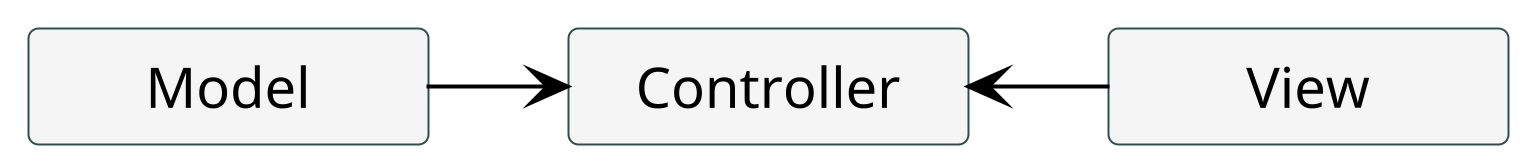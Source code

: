 @startuml logicalArchitecture
scale 200
skinparam linetype polyline
skinparam minClassWidth 100
skinparam classBackgroundColor WhiteSmoke
skinparam classBorderColor DarkSlateGrey
skinparam ArrowColor Black
hide members
hide circles

class Controller
class Model
class View

Model -> Controller
View -left-> Controller
@enduml